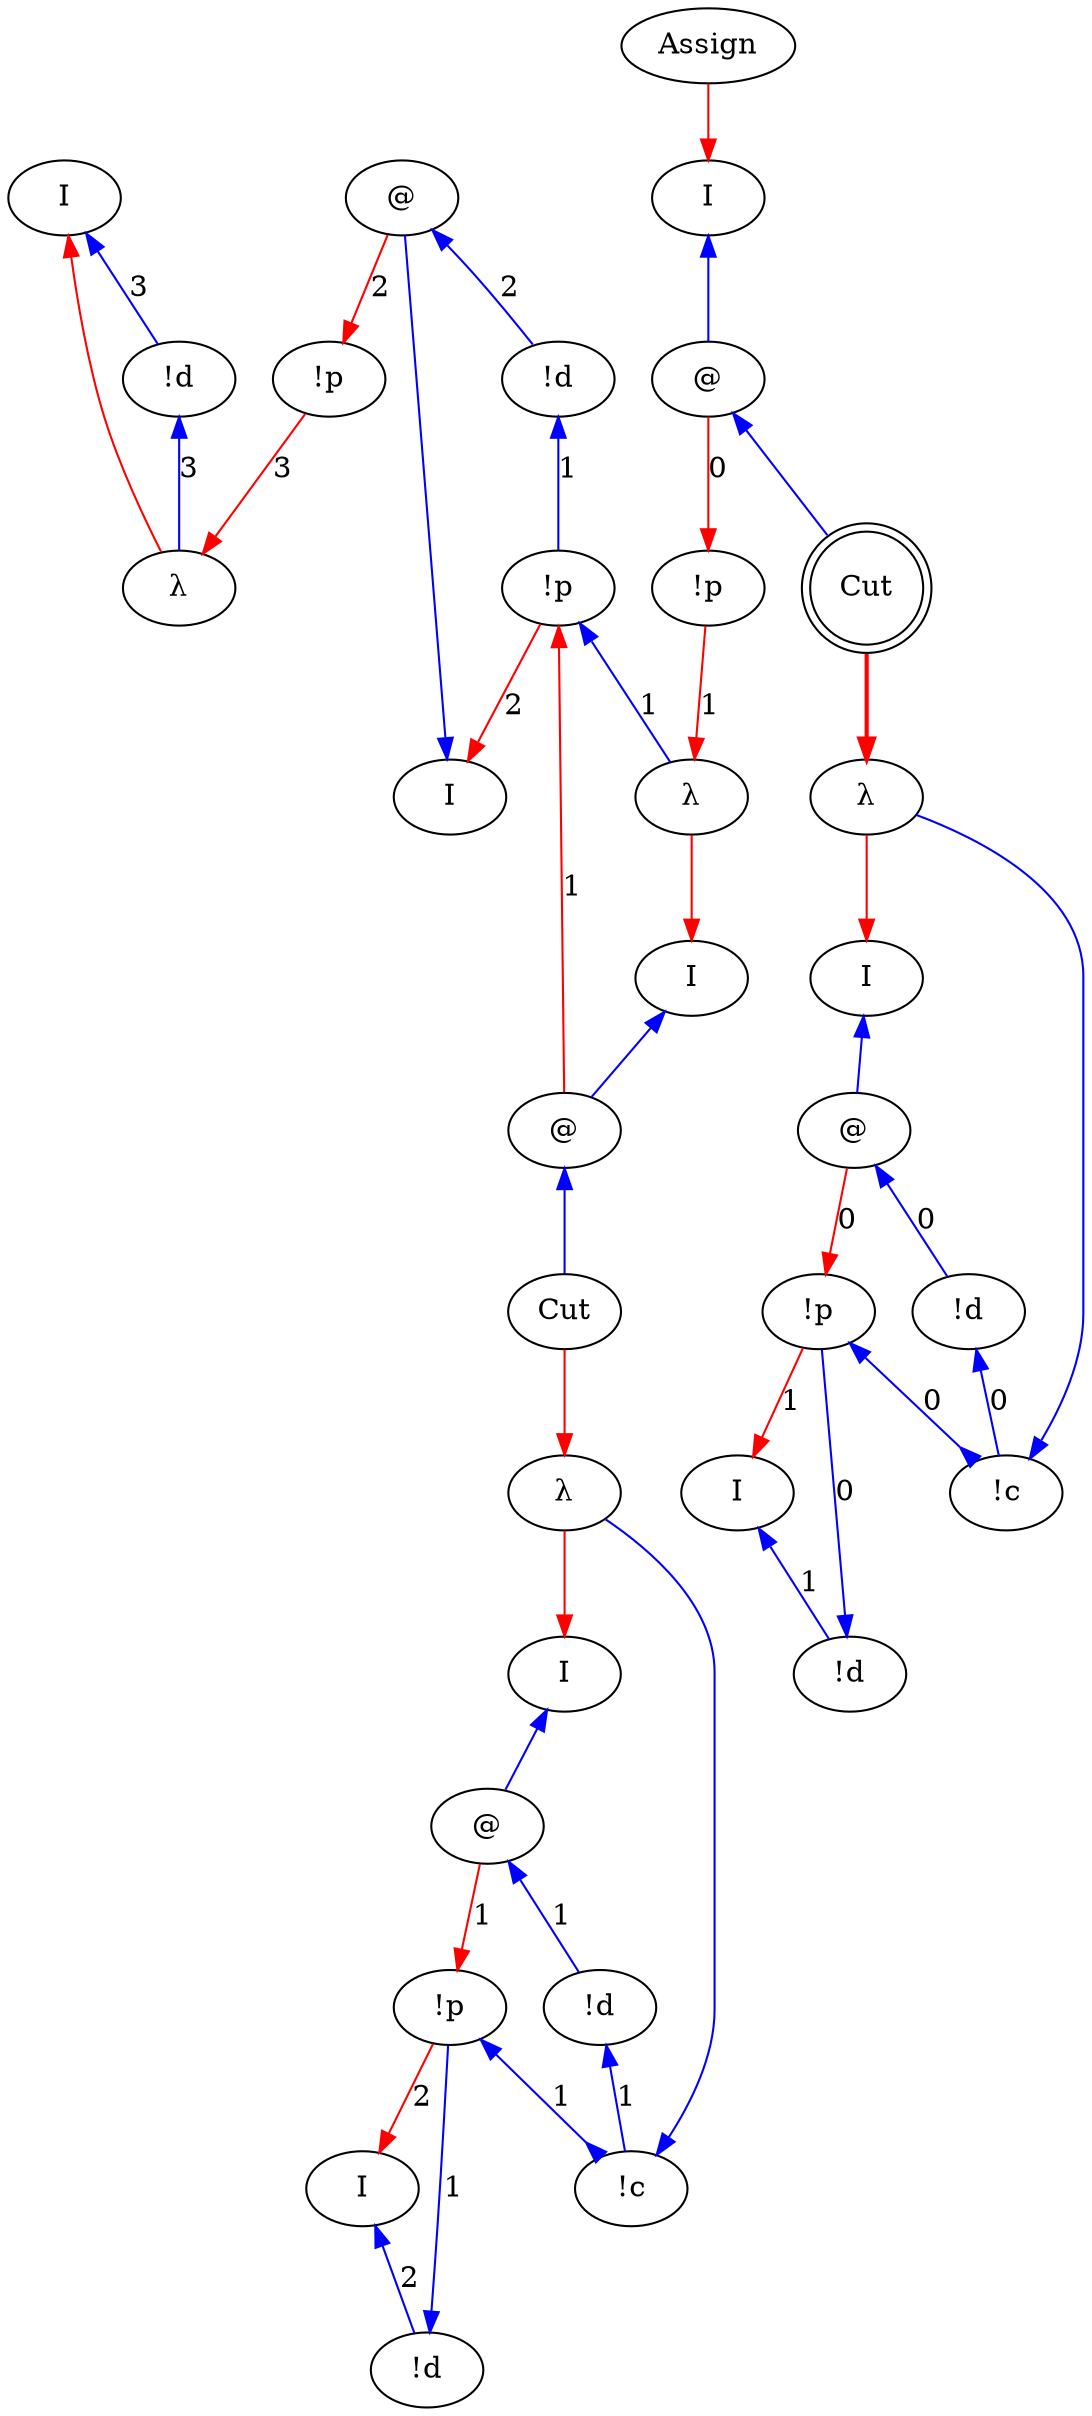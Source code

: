 digraph {
rankdir="TB"
"I0" [label="I"]
"!d1" [label="!d"]
"λ2" [label="λ"]
"!p3" [label="!p"]
"I4" [label="I"]
"@5" [label="@"]
"!d6" [label="!d"]
"!p7" [label="!p"]
"I8" [label="I"]
"@9" [label="@"]
"I10" [label="I"]
"!d11" [label="!d"]
"!p12" [label="!p"]
"I13" [label="I"]
"@14" [label="@"]
"!d15" [label="!d"]
"!c16" [label="!c"]
"λ17" [label="λ"]
"Cut18" [label="Cut"]
"λ19" [label="λ"]
"!p20" [label="!p"]
"I21" [label="I"]
"@22" [label="@"]
"I23" [label="I"]
"!d24" [label="!d"]
"!p25" [label="!p"]
"I26" [label="I"]
"@27" [label="@"]
"!d28" [label="!d"]
"!c29" [label="!c"]
"λ30" [label="λ"]
"Cut31" [label="Cut",shape=doublecircle]
"Assign32" [label="Assign"]
"!p7" -> "λ19"[color=blue,weight=1,tooltip="h34",label="1",arrowtail=normal,arrowhead=none,dir=both]
"!d6" -> "!p7"[color=blue,weight=1,tooltip="hf65",label="1",arrowtail=normal,arrowhead=none,dir=both]
"!d1" -> "λ2"[color=blue,weight=1,tooltip="i81",label="3",arrowtail=normal,arrowhead=none,dir=both]
"I0" -> "!d1"[color=blue,weight=1,tooltip="iret84",label="3",arrowtail=normal,arrowhead=none,dir=both]
"I26" -> "@27"[color=blue,weight=1,tooltip="lret19",arrowtail=normal,arrowhead=none,dir=both]
"I21" -> "@22"[color=blue,weight=1,tooltip="lret28",arrowtail=normal,arrowhead=none,dir=both]
"I13" -> "@14"[color=blue,weight=1,tooltip="lret53",arrowtail=normal,arrowhead=none,dir=both]
"I8" -> "@9"[color=blue,weight=1,tooltip="lret62",arrowtail=normal,arrowhead=none,dir=both]
"I4" -> "@5"[color=blue,weight=1,tooltip="lret75",arrowtail=normal,arrowhead=none,dir=both]
"@27" -> "!d28"[color=blue,weight=1,tooltip="lval14",label="0",arrowtail=normal,arrowhead=none,dir=both]
"@9" -> "Cut18"[color=blue,weight=1,tooltip="lval38",arrowtail=normal,arrowhead=none,dir=both]
"@22" -> "Cut31"[color=blue,weight=1,tooltip="lval4",arrowtail=normal,arrowhead=none,dir=both]
"@14" -> "!d15"[color=blue,weight=1,tooltip="lval48",label="1",arrowtail=normal,arrowhead=none,dir=both]
"@5" -> "!d6"[color=blue,weight=1,tooltip="lval70",label="2",arrowtail=normal,arrowhead=none,dir=both]
"@27" -> "!p25"[color=red,weight=2,tooltip="newrret18",label="0",arrowhead=normal,arrowtail=none,dir=both]
"@22" -> "!p20"[color=red,weight=2,tooltip="newrret27",label="0",arrowhead=normal,arrowtail=none,dir=both]
"@14" -> "!p12"[color=red,weight=2,tooltip="newrret52",label="1",arrowhead=normal,arrowtail=none,dir=both]
"@9" -> "!p7"[color=red,weight=2,tooltip="newrret61",label="1",arrowhead=normal,arrowtail=none,dir=both]
"@5" -> "!p3"[color=red,weight=2,tooltip="newrret74",label="2",arrowhead=normal,arrowtail=none,dir=both]
"!p25" -> "I23"[color=red,weight=2,tooltip="newrretf23",label="1",arrowhead=normal,arrowtail=none,dir=both]
"!p20" -> "λ19"[color=red,weight=2,tooltip="newrretf31",label="1",arrowhead=normal,arrowtail=none,dir=both]
"!p12" -> "I10"[color=red,weight=2,tooltip="newrretf57",label="2",arrowhead=normal,arrowtail=none,dir=both]
"!p7" -> "I4"[color=red,weight=2,tooltip="newrretf66",label="2",arrowhead=normal,arrowtail=none,dir=both]
"!p3" -> "λ2"[color=red,weight=2,tooltip="newrretf78",label="3",arrowhead=normal,arrowtail=none,dir=both]
"Assign32" -> "I21"[color=red,weight=2,tooltip="ret1",arrowhead=normal,arrowtail=none,dir=both]
"λ19" -> "I8"[color=red,weight=2,tooltip="ret35",arrowhead=normal,arrowtail=none,dir=both]
"λ17" -> "I13"[color=red,weight=2,tooltip="ret42",arrowhead=normal,arrowtail=none,dir=both]
"λ30" -> "I26"[color=red,weight=2,tooltip="ret8",arrowhead=normal,arrowtail=none,dir=both]
"λ2" -> "I0"[color=red,weight=2,tooltip="ret82",arrowhead=normal,arrowtail=none,dir=both]
"Cut18" -> "λ17"[color=red,weight=2,tooltip="rval39",arrowhead=normal,arrowtail=none,dir=both]
"Cut31" -> "λ30"[color=red,weight=2,tooltip="rval5",arrowhead=normal,arrowtail=none,penwidth=2,dir=both]
"!c29" -> "λ30"[color=blue,weight=1,tooltip="x7",arrowtail=normal,arrowhead=none,dir=both]
"!d28" -> "!c29"[color=blue,weight=1,tooltip="xA9",label="0",arrowtail=normal,arrowhead=none,dir=both]
"!p25" -> "!c29"[color=blue,weight=1,tooltip="xB10",label="0",arrowtail=normal,arrowhead=inv,dir=both]
"!d24" -> "!p25"[color=blue,weight=1,tooltip="xBf22",label="0",arrowtail=normal,arrowhead=none,dir=both]
"I23" -> "!d24"[color=blue,weight=1,tooltip="xret26",label="1",arrowtail=normal,arrowhead=none,dir=both]
"!c16" -> "λ17"[color=blue,weight=1,tooltip="y41",arrowtail=normal,arrowhead=none,dir=both]
"!d15" -> "!c16"[color=blue,weight=1,tooltip="yA43",label="1",arrowtail=normal,arrowhead=none,dir=both]
"!p12" -> "!c16"[color=blue,weight=1,tooltip="yB44",label="1",arrowtail=normal,arrowhead=inv,dir=both]
"!d11" -> "!p12"[color=blue,weight=1,tooltip="yBf56",label="1",arrowtail=normal,arrowhead=none,dir=both]
"I10" -> "!d11"[color=blue,weight=1,tooltip="yret60",label="2",arrowtail=normal,arrowhead=none,dir=both]
}
